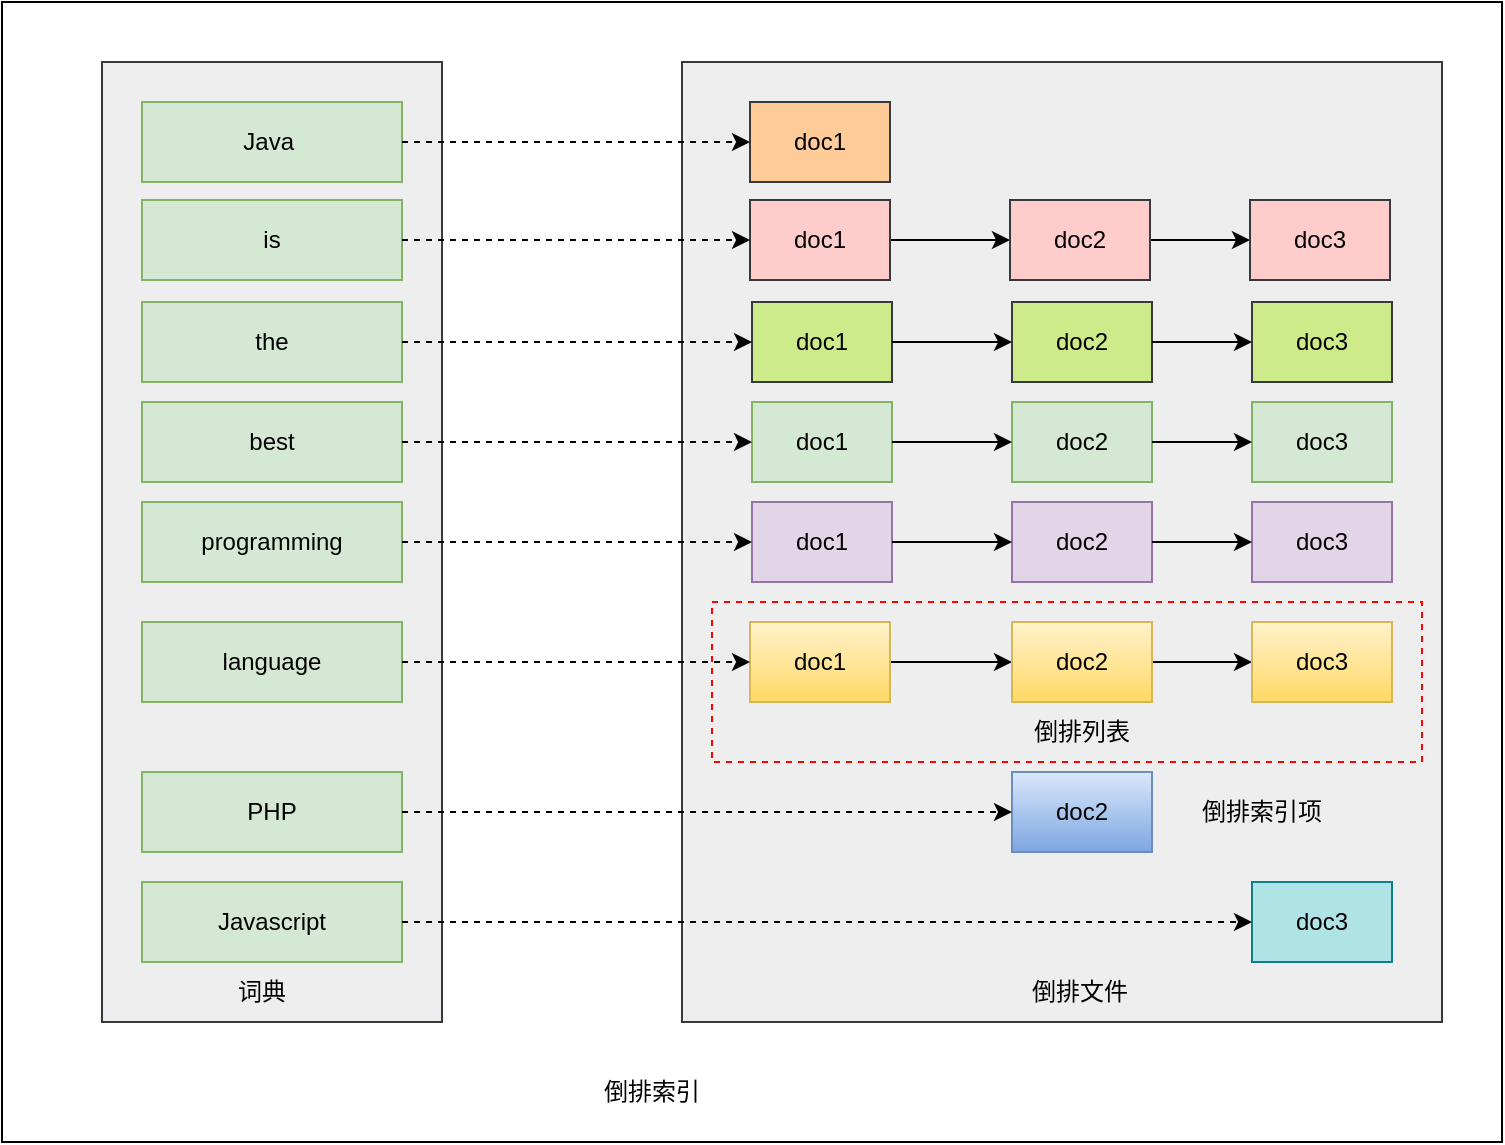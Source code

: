 <mxfile version="24.7.7">
  <diagram name="倒排索引" id="TXMpj7x_peTKh_nlQZYP">
    <mxGraphModel dx="1224" dy="778" grid="1" gridSize="10" guides="1" tooltips="1" connect="1" arrows="1" fold="1" page="1" pageScale="1" pageWidth="827" pageHeight="1169" math="0" shadow="0">
      <root>
        <mxCell id="0" />
        <mxCell id="1" parent="0" />
        <mxCell id="Yno395P1bwDObe6QeJxB-1" value="" style="rounded=0;whiteSpace=wrap;html=1;" vertex="1" parent="1">
          <mxGeometry x="70" y="140" width="750" height="570" as="geometry" />
        </mxCell>
        <mxCell id="Yno395P1bwDObe6QeJxB-2" value="" style="rounded=0;whiteSpace=wrap;html=1;fillColor=#eeeeee;strokeColor=#36393d;" vertex="1" parent="1">
          <mxGeometry x="120" y="170" width="170" height="480" as="geometry" />
        </mxCell>
        <mxCell id="Yno395P1bwDObe6QeJxB-3" value="Java&amp;nbsp;" style="rounded=0;whiteSpace=wrap;html=1;fillColor=#d5e8d4;strokeColor=#82b366;" vertex="1" parent="1">
          <mxGeometry x="140" y="190" width="130" height="40" as="geometry" />
        </mxCell>
        <mxCell id="Yno395P1bwDObe6QeJxB-6" value="is" style="rounded=0;whiteSpace=wrap;html=1;fillColor=#d5e8d4;strokeColor=#82b366;" vertex="1" parent="1">
          <mxGeometry x="140" y="239" width="130" height="40" as="geometry" />
        </mxCell>
        <mxCell id="Yno395P1bwDObe6QeJxB-7" value="the" style="rounded=0;whiteSpace=wrap;html=1;fillColor=#d5e8d4;strokeColor=#82b366;" vertex="1" parent="1">
          <mxGeometry x="140" y="290" width="130" height="40" as="geometry" />
        </mxCell>
        <mxCell id="Yno395P1bwDObe6QeJxB-8" value="best" style="rounded=0;whiteSpace=wrap;html=1;fillColor=#d5e8d4;strokeColor=#82b366;" vertex="1" parent="1">
          <mxGeometry x="140" y="340" width="130" height="40" as="geometry" />
        </mxCell>
        <mxCell id="Yno395P1bwDObe6QeJxB-9" value="programming" style="rounded=0;whiteSpace=wrap;html=1;fillColor=#d5e8d4;strokeColor=#82b366;" vertex="1" parent="1">
          <mxGeometry x="140" y="390" width="130" height="40" as="geometry" />
        </mxCell>
        <mxCell id="Yno395P1bwDObe6QeJxB-10" value="language" style="rounded=0;whiteSpace=wrap;html=1;fillColor=#d5e8d4;strokeColor=#82b366;" vertex="1" parent="1">
          <mxGeometry x="140" y="450" width="130" height="40" as="geometry" />
        </mxCell>
        <mxCell id="Yno395P1bwDObe6QeJxB-11" value="PHP" style="rounded=0;whiteSpace=wrap;html=1;fillColor=#d5e8d4;strokeColor=#82b366;" vertex="1" parent="1">
          <mxGeometry x="140" y="525" width="130" height="40" as="geometry" />
        </mxCell>
        <mxCell id="Yno395P1bwDObe6QeJxB-14" value="Javascript" style="rounded=0;whiteSpace=wrap;html=1;fillColor=#d5e8d4;strokeColor=#82b366;" vertex="1" parent="1">
          <mxGeometry x="140" y="580" width="130" height="40" as="geometry" />
        </mxCell>
        <mxCell id="Yno395P1bwDObe6QeJxB-15" value="词典" style="text;html=1;align=center;verticalAlign=middle;whiteSpace=wrap;rounded=0;" vertex="1" parent="1">
          <mxGeometry x="170" y="620" width="60" height="30" as="geometry" />
        </mxCell>
        <mxCell id="Yno395P1bwDObe6QeJxB-16" value="" style="rounded=0;whiteSpace=wrap;html=1;fillColor=#eeeeee;strokeColor=#36393d;" vertex="1" parent="1">
          <mxGeometry x="410" y="170" width="380" height="480" as="geometry" />
        </mxCell>
        <mxCell id="Yno395P1bwDObe6QeJxB-17" value="doc1" style="rounded=0;whiteSpace=wrap;html=1;fillColor=#ffcc99;strokeColor=#36393d;" vertex="1" parent="1">
          <mxGeometry x="444" y="190" width="70" height="40" as="geometry" />
        </mxCell>
        <mxCell id="Yno395P1bwDObe6QeJxB-25" style="edgeStyle=orthogonalEdgeStyle;rounded=0;orthogonalLoop=1;jettySize=auto;html=1;entryX=0;entryY=0.5;entryDx=0;entryDy=0;dashed=1;" edge="1" parent="1" source="Yno395P1bwDObe6QeJxB-3" target="Yno395P1bwDObe6QeJxB-17">
          <mxGeometry relative="1" as="geometry" />
        </mxCell>
        <mxCell id="Yno395P1bwDObe6QeJxB-37" value="" style="edgeStyle=orthogonalEdgeStyle;rounded=0;orthogonalLoop=1;jettySize=auto;html=1;" edge="1" source="Yno395P1bwDObe6QeJxB-38" target="Yno395P1bwDObe6QeJxB-40" parent="1">
          <mxGeometry relative="1" as="geometry" />
        </mxCell>
        <mxCell id="Yno395P1bwDObe6QeJxB-38" value="doc1" style="rounded=0;whiteSpace=wrap;html=1;fillColor=#ffcccc;strokeColor=#36393d;" vertex="1" parent="1">
          <mxGeometry x="444" y="239" width="70" height="40" as="geometry" />
        </mxCell>
        <mxCell id="Yno395P1bwDObe6QeJxB-39" value="" style="edgeStyle=orthogonalEdgeStyle;rounded=0;orthogonalLoop=1;jettySize=auto;html=1;" edge="1" source="Yno395P1bwDObe6QeJxB-40" target="Yno395P1bwDObe6QeJxB-41" parent="1">
          <mxGeometry relative="1" as="geometry" />
        </mxCell>
        <mxCell id="Yno395P1bwDObe6QeJxB-40" value="doc2" style="rounded=0;whiteSpace=wrap;html=1;fillColor=#ffcccc;strokeColor=#36393d;" vertex="1" parent="1">
          <mxGeometry x="574" y="239" width="70" height="40" as="geometry" />
        </mxCell>
        <mxCell id="Yno395P1bwDObe6QeJxB-41" value="doc3" style="rounded=0;whiteSpace=wrap;html=1;fillColor=#ffcccc;strokeColor=#36393d;" vertex="1" parent="1">
          <mxGeometry x="694" y="239" width="70" height="40" as="geometry" />
        </mxCell>
        <mxCell id="Yno395P1bwDObe6QeJxB-42" value="" style="edgeStyle=orthogonalEdgeStyle;rounded=0;orthogonalLoop=1;jettySize=auto;html=1;" edge="1" source="Yno395P1bwDObe6QeJxB-43" target="Yno395P1bwDObe6QeJxB-45" parent="1">
          <mxGeometry relative="1" as="geometry" />
        </mxCell>
        <mxCell id="Yno395P1bwDObe6QeJxB-43" value="doc1" style="rounded=0;whiteSpace=wrap;html=1;fillColor=#fff2cc;strokeColor=#d6b656;gradientColor=#ffd966;" vertex="1" parent="1">
          <mxGeometry x="444" y="450" width="70" height="40" as="geometry" />
        </mxCell>
        <mxCell id="Yno395P1bwDObe6QeJxB-44" value="" style="edgeStyle=orthogonalEdgeStyle;rounded=0;orthogonalLoop=1;jettySize=auto;html=1;" edge="1" source="Yno395P1bwDObe6QeJxB-45" target="Yno395P1bwDObe6QeJxB-46" parent="1">
          <mxGeometry relative="1" as="geometry" />
        </mxCell>
        <mxCell id="Yno395P1bwDObe6QeJxB-45" value="doc2" style="rounded=0;whiteSpace=wrap;html=1;fillColor=#fff2cc;strokeColor=#d6b656;gradientColor=#ffd966;" vertex="1" parent="1">
          <mxGeometry x="575" y="450" width="70" height="40" as="geometry" />
        </mxCell>
        <mxCell id="Yno395P1bwDObe6QeJxB-46" value="doc3" style="rounded=0;whiteSpace=wrap;html=1;fillColor=#fff2cc;strokeColor=#d6b656;gradientColor=#ffd966;" vertex="1" parent="1">
          <mxGeometry x="695" y="450" width="70" height="40" as="geometry" />
        </mxCell>
        <mxCell id="Yno395P1bwDObe6QeJxB-51" value="" style="edgeStyle=orthogonalEdgeStyle;rounded=0;orthogonalLoop=1;jettySize=auto;html=1;" edge="1" source="Yno395P1bwDObe6QeJxB-49" parent="1">
          <mxGeometry relative="1" as="geometry">
            <mxPoint x="705" y="470" as="targetPoint" />
          </mxGeometry>
        </mxCell>
        <mxCell id="Yno395P1bwDObe6QeJxB-52" value="" style="edgeStyle=orthogonalEdgeStyle;rounded=0;orthogonalLoop=1;jettySize=auto;html=1;" edge="1" source="Yno395P1bwDObe6QeJxB-48" parent="1">
          <mxGeometry relative="1" as="geometry">
            <mxPoint x="585" y="470" as="targetPoint" />
          </mxGeometry>
        </mxCell>
        <mxCell id="Yno395P1bwDObe6QeJxB-53" value="doc1" style="rounded=0;whiteSpace=wrap;html=1;fillColor=#e1d5e7;strokeColor=#9673a6;" vertex="1" parent="1">
          <mxGeometry x="445" y="390" width="70" height="40" as="geometry" />
        </mxCell>
        <mxCell id="Yno395P1bwDObe6QeJxB-54" value="doc2" style="rounded=0;whiteSpace=wrap;html=1;fillColor=#e1d5e7;strokeColor=#9673a6;" vertex="1" parent="1">
          <mxGeometry x="575" y="390" width="70" height="40" as="geometry" />
        </mxCell>
        <mxCell id="Yno395P1bwDObe6QeJxB-55" value="doc3" style="rounded=0;whiteSpace=wrap;html=1;fillColor=#e1d5e7;strokeColor=#9673a6;" vertex="1" parent="1">
          <mxGeometry x="695" y="390" width="70" height="40" as="geometry" />
        </mxCell>
        <mxCell id="Yno395P1bwDObe6QeJxB-56" value="" style="edgeStyle=orthogonalEdgeStyle;rounded=0;orthogonalLoop=1;jettySize=auto;html=1;" edge="1" source="Yno395P1bwDObe6QeJxB-54" target="Yno395P1bwDObe6QeJxB-55" parent="1">
          <mxGeometry relative="1" as="geometry" />
        </mxCell>
        <mxCell id="Yno395P1bwDObe6QeJxB-57" value="" style="edgeStyle=orthogonalEdgeStyle;rounded=0;orthogonalLoop=1;jettySize=auto;html=1;" edge="1" source="Yno395P1bwDObe6QeJxB-53" target="Yno395P1bwDObe6QeJxB-54" parent="1">
          <mxGeometry relative="1" as="geometry" />
        </mxCell>
        <mxCell id="Yno395P1bwDObe6QeJxB-61" value="" style="edgeStyle=orthogonalEdgeStyle;rounded=0;orthogonalLoop=1;jettySize=auto;html=1;" edge="1" target="Yno395P1bwDObe6QeJxB-60" parent="1">
          <mxGeometry relative="1" as="geometry">
            <mxPoint x="655" y="420" as="sourcePoint" />
          </mxGeometry>
        </mxCell>
        <mxCell id="Yno395P1bwDObe6QeJxB-63" value="doc1" style="rounded=0;whiteSpace=wrap;html=1;fillColor=#d5e8d4;strokeColor=#82b366;" vertex="1" parent="1">
          <mxGeometry x="445" y="340" width="70" height="40" as="geometry" />
        </mxCell>
        <mxCell id="Yno395P1bwDObe6QeJxB-64" value="doc2" style="rounded=0;whiteSpace=wrap;html=1;fillColor=#d5e8d4;strokeColor=#82b366;" vertex="1" parent="1">
          <mxGeometry x="575" y="340" width="70" height="40" as="geometry" />
        </mxCell>
        <mxCell id="Yno395P1bwDObe6QeJxB-65" value="doc3" style="rounded=0;whiteSpace=wrap;html=1;fillColor=#d5e8d4;strokeColor=#82b366;" vertex="1" parent="1">
          <mxGeometry x="695" y="340" width="70" height="40" as="geometry" />
        </mxCell>
        <mxCell id="Yno395P1bwDObe6QeJxB-66" value="" style="edgeStyle=orthogonalEdgeStyle;rounded=0;orthogonalLoop=1;jettySize=auto;html=1;" edge="1" source="Yno395P1bwDObe6QeJxB-64" target="Yno395P1bwDObe6QeJxB-65" parent="1">
          <mxGeometry relative="1" as="geometry" />
        </mxCell>
        <mxCell id="Yno395P1bwDObe6QeJxB-67" value="" style="edgeStyle=orthogonalEdgeStyle;rounded=0;orthogonalLoop=1;jettySize=auto;html=1;" edge="1" source="Yno395P1bwDObe6QeJxB-63" target="Yno395P1bwDObe6QeJxB-64" parent="1">
          <mxGeometry relative="1" as="geometry" />
        </mxCell>
        <mxCell id="Yno395P1bwDObe6QeJxB-71" value="" style="edgeStyle=orthogonalEdgeStyle;rounded=0;orthogonalLoop=1;jettySize=auto;html=1;" edge="1" target="Yno395P1bwDObe6QeJxB-70" parent="1">
          <mxGeometry relative="1" as="geometry">
            <mxPoint x="655" y="370" as="sourcePoint" />
          </mxGeometry>
        </mxCell>
        <mxCell id="Yno395P1bwDObe6QeJxB-72" value="" style="edgeStyle=orthogonalEdgeStyle;rounded=0;orthogonalLoop=1;jettySize=auto;html=1;" edge="1" target="Yno395P1bwDObe6QeJxB-69" parent="1">
          <mxGeometry relative="1" as="geometry">
            <mxPoint x="525" y="370" as="sourcePoint" />
          </mxGeometry>
        </mxCell>
        <mxCell id="Yno395P1bwDObe6QeJxB-73" value="doc1" style="rounded=0;whiteSpace=wrap;html=1;fillColor=#cdeb8b;strokeColor=#36393d;" vertex="1" parent="1">
          <mxGeometry x="445" y="290" width="70" height="40" as="geometry" />
        </mxCell>
        <mxCell id="Yno395P1bwDObe6QeJxB-74" value="doc2" style="rounded=0;whiteSpace=wrap;html=1;fillColor=#cdeb8b;strokeColor=#36393d;" vertex="1" parent="1">
          <mxGeometry x="575" y="290" width="70" height="40" as="geometry" />
        </mxCell>
        <mxCell id="Yno395P1bwDObe6QeJxB-75" value="doc3" style="rounded=0;whiteSpace=wrap;html=1;fillColor=#cdeb8b;strokeColor=#36393d;" vertex="1" parent="1">
          <mxGeometry x="695" y="290" width="70" height="40" as="geometry" />
        </mxCell>
        <mxCell id="Yno395P1bwDObe6QeJxB-76" value="" style="edgeStyle=orthogonalEdgeStyle;rounded=0;orthogonalLoop=1;jettySize=auto;html=1;" edge="1" source="Yno395P1bwDObe6QeJxB-74" target="Yno395P1bwDObe6QeJxB-75" parent="1">
          <mxGeometry relative="1" as="geometry" />
        </mxCell>
        <mxCell id="Yno395P1bwDObe6QeJxB-77" value="" style="edgeStyle=orthogonalEdgeStyle;rounded=0;orthogonalLoop=1;jettySize=auto;html=1;" edge="1" source="Yno395P1bwDObe6QeJxB-73" target="Yno395P1bwDObe6QeJxB-74" parent="1">
          <mxGeometry relative="1" as="geometry" />
        </mxCell>
        <mxCell id="Yno395P1bwDObe6QeJxB-78" value="doc2" style="rounded=0;whiteSpace=wrap;html=1;fillColor=#dae8fc;strokeColor=#6c8ebf;gradientColor=#7ea6e0;" vertex="1" parent="1">
          <mxGeometry x="575" y="525" width="70" height="40" as="geometry" />
        </mxCell>
        <mxCell id="Yno395P1bwDObe6QeJxB-79" value="doc3" style="rounded=0;whiteSpace=wrap;html=1;fillColor=#b0e3e6;strokeColor=#0e8088;" vertex="1" parent="1">
          <mxGeometry x="695" y="580" width="70" height="40" as="geometry" />
        </mxCell>
        <mxCell id="Yno395P1bwDObe6QeJxB-81" value="倒排文件" style="text;html=1;align=center;verticalAlign=middle;whiteSpace=wrap;rounded=0;" vertex="1" parent="1">
          <mxGeometry x="579" y="620" width="60" height="30" as="geometry" />
        </mxCell>
        <mxCell id="Yno395P1bwDObe6QeJxB-82" style="edgeStyle=orthogonalEdgeStyle;rounded=0;orthogonalLoop=1;jettySize=auto;html=1;entryX=0;entryY=0.5;entryDx=0;entryDy=0;dashed=1;" edge="1" parent="1" source="Yno395P1bwDObe6QeJxB-14" target="Yno395P1bwDObe6QeJxB-79">
          <mxGeometry relative="1" as="geometry" />
        </mxCell>
        <mxCell id="Yno395P1bwDObe6QeJxB-83" style="edgeStyle=orthogonalEdgeStyle;rounded=0;orthogonalLoop=1;jettySize=auto;html=1;entryX=0;entryY=0.5;entryDx=0;entryDy=0;dashed=1;" edge="1" parent="1" source="Yno395P1bwDObe6QeJxB-11" target="Yno395P1bwDObe6QeJxB-78">
          <mxGeometry relative="1" as="geometry" />
        </mxCell>
        <mxCell id="Yno395P1bwDObe6QeJxB-88" style="edgeStyle=orthogonalEdgeStyle;rounded=0;orthogonalLoop=1;jettySize=auto;html=1;entryX=0;entryY=0.5;entryDx=0;entryDy=0;dashed=1;" edge="1" parent="1" source="Yno395P1bwDObe6QeJxB-6" target="Yno395P1bwDObe6QeJxB-38">
          <mxGeometry relative="1" as="geometry" />
        </mxCell>
        <mxCell id="Yno395P1bwDObe6QeJxB-87" style="edgeStyle=orthogonalEdgeStyle;rounded=0;orthogonalLoop=1;jettySize=auto;html=1;entryX=0;entryY=0.5;entryDx=0;entryDy=0;dashed=1;" edge="1" parent="1" source="Yno395P1bwDObe6QeJxB-7" target="Yno395P1bwDObe6QeJxB-73">
          <mxGeometry relative="1" as="geometry" />
        </mxCell>
        <mxCell id="Yno395P1bwDObe6QeJxB-86" style="edgeStyle=orthogonalEdgeStyle;rounded=0;orthogonalLoop=1;jettySize=auto;html=1;entryX=0;entryY=0.5;entryDx=0;entryDy=0;dashed=1;" edge="1" parent="1" source="Yno395P1bwDObe6QeJxB-8" target="Yno395P1bwDObe6QeJxB-63">
          <mxGeometry relative="1" as="geometry" />
        </mxCell>
        <mxCell id="Yno395P1bwDObe6QeJxB-85" style="edgeStyle=orthogonalEdgeStyle;rounded=0;orthogonalLoop=1;jettySize=auto;html=1;entryX=0;entryY=0.5;entryDx=0;entryDy=0;dashed=1;" edge="1" parent="1" source="Yno395P1bwDObe6QeJxB-9" target="Yno395P1bwDObe6QeJxB-53">
          <mxGeometry relative="1" as="geometry" />
        </mxCell>
        <mxCell id="Yno395P1bwDObe6QeJxB-84" style="edgeStyle=orthogonalEdgeStyle;rounded=0;orthogonalLoop=1;jettySize=auto;html=1;entryX=0;entryY=0.5;entryDx=0;entryDy=0;dashed=1;" edge="1" parent="1" source="Yno395P1bwDObe6QeJxB-10" target="Yno395P1bwDObe6QeJxB-43">
          <mxGeometry relative="1" as="geometry" />
        </mxCell>
        <mxCell id="Yno395P1bwDObe6QeJxB-91" value="倒排索引项" style="text;html=1;align=center;verticalAlign=middle;whiteSpace=wrap;rounded=0;" vertex="1" parent="1">
          <mxGeometry x="660" y="530" width="80" height="30" as="geometry" />
        </mxCell>
        <mxCell id="Yno395P1bwDObe6QeJxB-93" value="倒排列表" style="text;html=1;align=center;verticalAlign=middle;whiteSpace=wrap;rounded=0;" vertex="1" parent="1">
          <mxGeometry x="580" y="490" width="60" height="30" as="geometry" />
        </mxCell>
        <mxCell id="Yno395P1bwDObe6QeJxB-90" value="" style="rounded=0;whiteSpace=wrap;html=1;dashed=1;fillColor=none;strokeColor=#FF0000;" vertex="1" parent="1">
          <mxGeometry x="425" y="440" width="355" height="80" as="geometry" />
        </mxCell>
        <mxCell id="Yno395P1bwDObe6QeJxB-94" value="倒排索引" style="text;html=1;align=center;verticalAlign=middle;whiteSpace=wrap;rounded=0;" vertex="1" parent="1">
          <mxGeometry x="365" y="670" width="60" height="30" as="geometry" />
        </mxCell>
      </root>
    </mxGraphModel>
  </diagram>
</mxfile>
